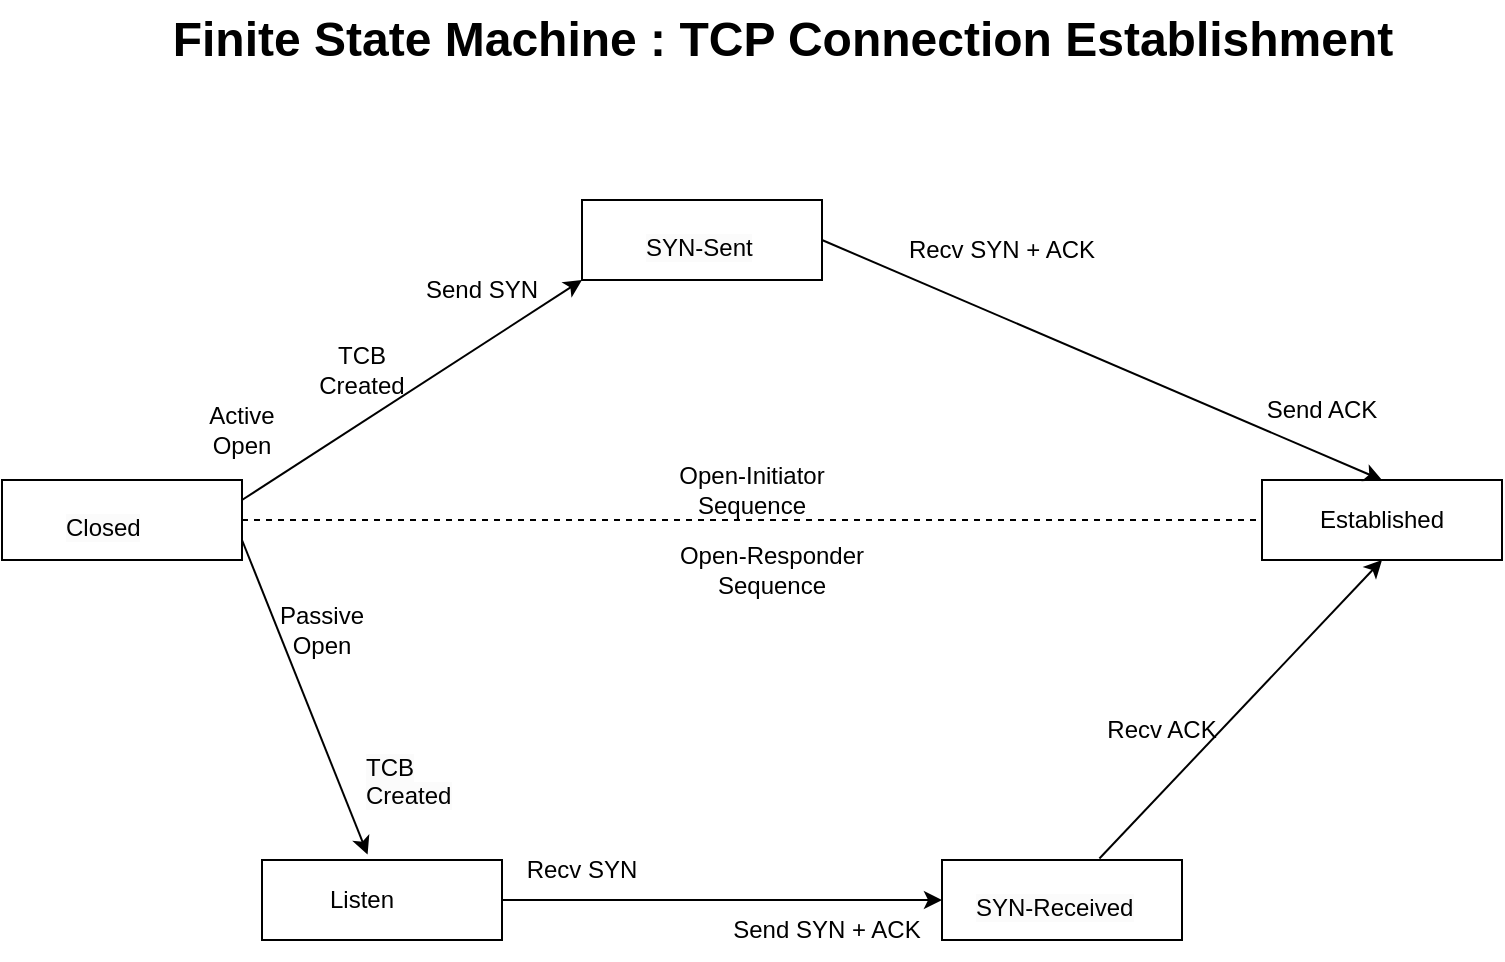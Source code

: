 <mxfile version="22.0.0" type="github">
  <diagram name="Page-1" id="3C8R7_eqE_qJSNN0M0Vh">
    <mxGraphModel dx="1914" dy="1031" grid="1" gridSize="10" guides="1" tooltips="1" connect="1" arrows="1" fold="1" page="1" pageScale="1" pageWidth="850" pageHeight="1100" math="0" shadow="0">
      <root>
        <mxCell id="0" />
        <mxCell id="1" parent="0" />
        <mxCell id="ZBDBJZI1w50N4Pvr9M3s-1" value="" style="rounded=0;whiteSpace=wrap;html=1;" vertex="1" parent="1">
          <mxGeometry x="40" y="320" width="120" height="40" as="geometry" />
        </mxCell>
        <mxCell id="ZBDBJZI1w50N4Pvr9M3s-2" value="" style="rounded=0;whiteSpace=wrap;html=1;" vertex="1" parent="1">
          <mxGeometry x="510" y="510" width="120" height="40" as="geometry" />
        </mxCell>
        <mxCell id="ZBDBJZI1w50N4Pvr9M3s-3" value="" style="rounded=0;whiteSpace=wrap;html=1;" vertex="1" parent="1">
          <mxGeometry x="170" y="510" width="120" height="40" as="geometry" />
        </mxCell>
        <mxCell id="ZBDBJZI1w50N4Pvr9M3s-4" value="" style="rounded=0;whiteSpace=wrap;html=1;" vertex="1" parent="1">
          <mxGeometry x="670" y="320" width="120" height="40" as="geometry" />
        </mxCell>
        <mxCell id="ZBDBJZI1w50N4Pvr9M3s-5" value="" style="rounded=0;whiteSpace=wrap;html=1;" vertex="1" parent="1">
          <mxGeometry x="330" y="180" width="120" height="40" as="geometry" />
        </mxCell>
        <mxCell id="ZBDBJZI1w50N4Pvr9M3s-6" value="Listen" style="text;html=1;strokeColor=none;fillColor=none;align=center;verticalAlign=middle;whiteSpace=wrap;rounded=0;" vertex="1" parent="1">
          <mxGeometry x="190" y="520" width="60" height="20" as="geometry" />
        </mxCell>
        <mxCell id="ZBDBJZI1w50N4Pvr9M3s-7" value="&lt;span style=&quot;color: rgb(0, 0, 0); font-family: Helvetica; font-size: 12px; font-style: normal; font-variant-ligatures: normal; font-variant-caps: normal; font-weight: 400; letter-spacing: normal; orphans: 2; text-align: center; text-indent: 0px; text-transform: none; widows: 2; word-spacing: 0px; -webkit-text-stroke-width: 0px; background-color: rgb(251, 251, 251); text-decoration-thickness: initial; text-decoration-style: initial; text-decoration-color: initial; float: none; display: inline !important;&quot;&gt;Closed&lt;/span&gt;" style="text;whiteSpace=wrap;html=1;" vertex="1" parent="1">
          <mxGeometry x="70" y="330" width="60" height="30" as="geometry" />
        </mxCell>
        <mxCell id="ZBDBJZI1w50N4Pvr9M3s-8" value="&lt;span style=&quot;color: rgb(0, 0, 0); font-family: Helvetica; font-size: 12px; font-style: normal; font-variant-ligatures: normal; font-variant-caps: normal; font-weight: 400; letter-spacing: normal; orphans: 2; text-align: center; text-indent: 0px; text-transform: none; widows: 2; word-spacing: 0px; -webkit-text-stroke-width: 0px; background-color: rgb(251, 251, 251); text-decoration-thickness: initial; text-decoration-style: initial; text-decoration-color: initial; float: none; display: inline !important;&quot;&gt;SYN-Received&lt;/span&gt;" style="text;whiteSpace=wrap;html=1;" vertex="1" parent="1">
          <mxGeometry x="525" y="520" width="90" height="30" as="geometry" />
        </mxCell>
        <mxCell id="ZBDBJZI1w50N4Pvr9M3s-9" value="&lt;span style=&quot;color: rgb(0, 0, 0); font-family: Helvetica; font-size: 12px; font-style: normal; font-variant-ligatures: normal; font-variant-caps: normal; font-weight: 400; letter-spacing: normal; orphans: 2; text-align: center; text-indent: 0px; text-transform: none; widows: 2; word-spacing: 0px; -webkit-text-stroke-width: 0px; background-color: rgb(251, 251, 251); text-decoration-thickness: initial; text-decoration-style: initial; text-decoration-color: initial; float: none; display: inline !important;&quot;&gt;SYN-Sent&lt;/span&gt;" style="text;whiteSpace=wrap;html=1;" vertex="1" parent="1">
          <mxGeometry x="360" y="190" width="60" height="20" as="geometry" />
        </mxCell>
        <mxCell id="ZBDBJZI1w50N4Pvr9M3s-12" value="Established" style="text;html=1;strokeColor=none;fillColor=none;align=center;verticalAlign=middle;whiteSpace=wrap;rounded=0;" vertex="1" parent="1">
          <mxGeometry x="700" y="325" width="60" height="30" as="geometry" />
        </mxCell>
        <mxCell id="ZBDBJZI1w50N4Pvr9M3s-13" value="" style="endArrow=classic;html=1;rounded=0;exitX=1;exitY=0.25;exitDx=0;exitDy=0;entryX=0;entryY=1;entryDx=0;entryDy=0;" edge="1" parent="1" source="ZBDBJZI1w50N4Pvr9M3s-1" target="ZBDBJZI1w50N4Pvr9M3s-5">
          <mxGeometry width="50" height="50" relative="1" as="geometry">
            <mxPoint x="400" y="550" as="sourcePoint" />
            <mxPoint x="450" y="500" as="targetPoint" />
          </mxGeometry>
        </mxCell>
        <mxCell id="ZBDBJZI1w50N4Pvr9M3s-14" value="" style="endArrow=classic;html=1;rounded=0;exitX=1;exitY=0.75;exitDx=0;exitDy=0;entryX=0.44;entryY=-0.068;entryDx=0;entryDy=0;entryPerimeter=0;" edge="1" parent="1" source="ZBDBJZI1w50N4Pvr9M3s-1" target="ZBDBJZI1w50N4Pvr9M3s-3">
          <mxGeometry width="50" height="50" relative="1" as="geometry">
            <mxPoint x="400" y="550" as="sourcePoint" />
            <mxPoint x="450" y="500" as="targetPoint" />
          </mxGeometry>
        </mxCell>
        <mxCell id="ZBDBJZI1w50N4Pvr9M3s-15" value="" style="endArrow=classic;html=1;rounded=0;exitX=1;exitY=0.5;exitDx=0;exitDy=0;entryX=0;entryY=0.5;entryDx=0;entryDy=0;" edge="1" parent="1" source="ZBDBJZI1w50N4Pvr9M3s-3" target="ZBDBJZI1w50N4Pvr9M3s-2">
          <mxGeometry width="50" height="50" relative="1" as="geometry">
            <mxPoint x="400" y="550" as="sourcePoint" />
            <mxPoint x="450" y="500" as="targetPoint" />
          </mxGeometry>
        </mxCell>
        <mxCell id="ZBDBJZI1w50N4Pvr9M3s-16" value="" style="endArrow=classic;html=1;rounded=0;entryX=0.5;entryY=1;entryDx=0;entryDy=0;exitX=0.656;exitY=-0.018;exitDx=0;exitDy=0;exitPerimeter=0;" edge="1" parent="1" source="ZBDBJZI1w50N4Pvr9M3s-2" target="ZBDBJZI1w50N4Pvr9M3s-4">
          <mxGeometry width="50" height="50" relative="1" as="geometry">
            <mxPoint x="400" y="550" as="sourcePoint" />
            <mxPoint x="450" y="500" as="targetPoint" />
          </mxGeometry>
        </mxCell>
        <mxCell id="ZBDBJZI1w50N4Pvr9M3s-17" value="" style="endArrow=classic;html=1;rounded=0;exitX=1;exitY=0.5;exitDx=0;exitDy=0;entryX=0.5;entryY=0;entryDx=0;entryDy=0;" edge="1" parent="1" source="ZBDBJZI1w50N4Pvr9M3s-5" target="ZBDBJZI1w50N4Pvr9M3s-4">
          <mxGeometry width="50" height="50" relative="1" as="geometry">
            <mxPoint x="590" y="240" as="sourcePoint" />
            <mxPoint x="450" y="500" as="targetPoint" />
          </mxGeometry>
        </mxCell>
        <mxCell id="ZBDBJZI1w50N4Pvr9M3s-18" value="Active Open" style="text;html=1;strokeColor=none;fillColor=none;align=center;verticalAlign=middle;whiteSpace=wrap;rounded=0;" vertex="1" parent="1">
          <mxGeometry x="130" y="280" width="60" height="30" as="geometry" />
        </mxCell>
        <mxCell id="ZBDBJZI1w50N4Pvr9M3s-19" value="TCB Created" style="text;html=1;strokeColor=none;fillColor=none;align=center;verticalAlign=middle;whiteSpace=wrap;rounded=0;" vertex="1" parent="1">
          <mxGeometry x="190" y="250" width="60" height="30" as="geometry" />
        </mxCell>
        <mxCell id="ZBDBJZI1w50N4Pvr9M3s-20" value="Send SYN" style="text;html=1;strokeColor=none;fillColor=none;align=center;verticalAlign=middle;whiteSpace=wrap;rounded=0;" vertex="1" parent="1">
          <mxGeometry x="250" y="210" width="60" height="30" as="geometry" />
        </mxCell>
        <mxCell id="ZBDBJZI1w50N4Pvr9M3s-21" value="Open-Initiator Sequence" style="text;html=1;strokeColor=none;fillColor=none;align=center;verticalAlign=middle;whiteSpace=wrap;rounded=0;" vertex="1" parent="1">
          <mxGeometry x="375" y="310" width="80" height="30" as="geometry" />
        </mxCell>
        <mxCell id="ZBDBJZI1w50N4Pvr9M3s-22" value="Open-Responder Sequence" style="text;html=1;strokeColor=none;fillColor=none;align=center;verticalAlign=middle;whiteSpace=wrap;rounded=0;" vertex="1" parent="1">
          <mxGeometry x="375" y="350" width="100" height="30" as="geometry" />
        </mxCell>
        <mxCell id="ZBDBJZI1w50N4Pvr9M3s-23" value="Send SYN + ACK" style="text;html=1;strokeColor=none;fillColor=none;align=center;verticalAlign=middle;whiteSpace=wrap;rounded=0;" vertex="1" parent="1">
          <mxGeometry x="400" y="530" width="105" height="30" as="geometry" />
        </mxCell>
        <mxCell id="ZBDBJZI1w50N4Pvr9M3s-24" value="Recv SYN" style="text;html=1;strokeColor=none;fillColor=none;align=center;verticalAlign=middle;whiteSpace=wrap;rounded=0;" vertex="1" parent="1">
          <mxGeometry x="300" y="500" width="60" height="30" as="geometry" />
        </mxCell>
        <mxCell id="ZBDBJZI1w50N4Pvr9M3s-25" value="Send ACK" style="text;html=1;strokeColor=none;fillColor=none;align=center;verticalAlign=middle;whiteSpace=wrap;rounded=0;" vertex="1" parent="1">
          <mxGeometry x="670" y="270" width="60" height="30" as="geometry" />
        </mxCell>
        <mxCell id="ZBDBJZI1w50N4Pvr9M3s-26" value="Recv SYN + ACK" style="text;html=1;strokeColor=none;fillColor=none;align=center;verticalAlign=middle;whiteSpace=wrap;rounded=0;" vertex="1" parent="1">
          <mxGeometry x="490" y="190" width="100" height="30" as="geometry" />
        </mxCell>
        <mxCell id="ZBDBJZI1w50N4Pvr9M3s-27" value="Passive Open" style="text;html=1;strokeColor=none;fillColor=none;align=center;verticalAlign=middle;whiteSpace=wrap;rounded=0;" vertex="1" parent="1">
          <mxGeometry x="170" y="380" width="60" height="30" as="geometry" />
        </mxCell>
        <mxCell id="ZBDBJZI1w50N4Pvr9M3s-28" value="&lt;span style=&quot;color: rgb(0, 0, 0); font-family: Helvetica; font-size: 12px; font-style: normal; font-variant-ligatures: normal; font-variant-caps: normal; font-weight: 400; letter-spacing: normal; orphans: 2; text-align: center; text-indent: 0px; text-transform: none; widows: 2; word-spacing: 0px; -webkit-text-stroke-width: 0px; background-color: rgb(251, 251, 251); text-decoration-thickness: initial; text-decoration-style: initial; text-decoration-color: initial; float: none; display: inline !important;&quot;&gt;TCB Created&lt;/span&gt;" style="text;whiteSpace=wrap;html=1;" vertex="1" parent="1">
          <mxGeometry x="220" y="450" width="70" height="30" as="geometry" />
        </mxCell>
        <mxCell id="ZBDBJZI1w50N4Pvr9M3s-29" value="Recv ACK" style="text;html=1;strokeColor=none;fillColor=none;align=center;verticalAlign=middle;whiteSpace=wrap;rounded=0;" vertex="1" parent="1">
          <mxGeometry x="590" y="430" width="60" height="30" as="geometry" />
        </mxCell>
        <mxCell id="ZBDBJZI1w50N4Pvr9M3s-31" value="" style="endArrow=none;dashed=1;html=1;rounded=0;entryX=0;entryY=0.5;entryDx=0;entryDy=0;" edge="1" parent="1" source="ZBDBJZI1w50N4Pvr9M3s-1" target="ZBDBJZI1w50N4Pvr9M3s-4">
          <mxGeometry width="50" height="50" relative="1" as="geometry">
            <mxPoint x="400" y="550" as="sourcePoint" />
            <mxPoint x="450" y="500" as="targetPoint" />
          </mxGeometry>
        </mxCell>
        <mxCell id="ZBDBJZI1w50N4Pvr9M3s-32" value="Finite State Machine : TCP Connection Establishment" style="text;strokeColor=none;fillColor=none;html=1;fontSize=24;fontStyle=1;verticalAlign=middle;align=center;" vertex="1" parent="1">
          <mxGeometry x="260" y="80" width="340" height="40" as="geometry" />
        </mxCell>
      </root>
    </mxGraphModel>
  </diagram>
</mxfile>

